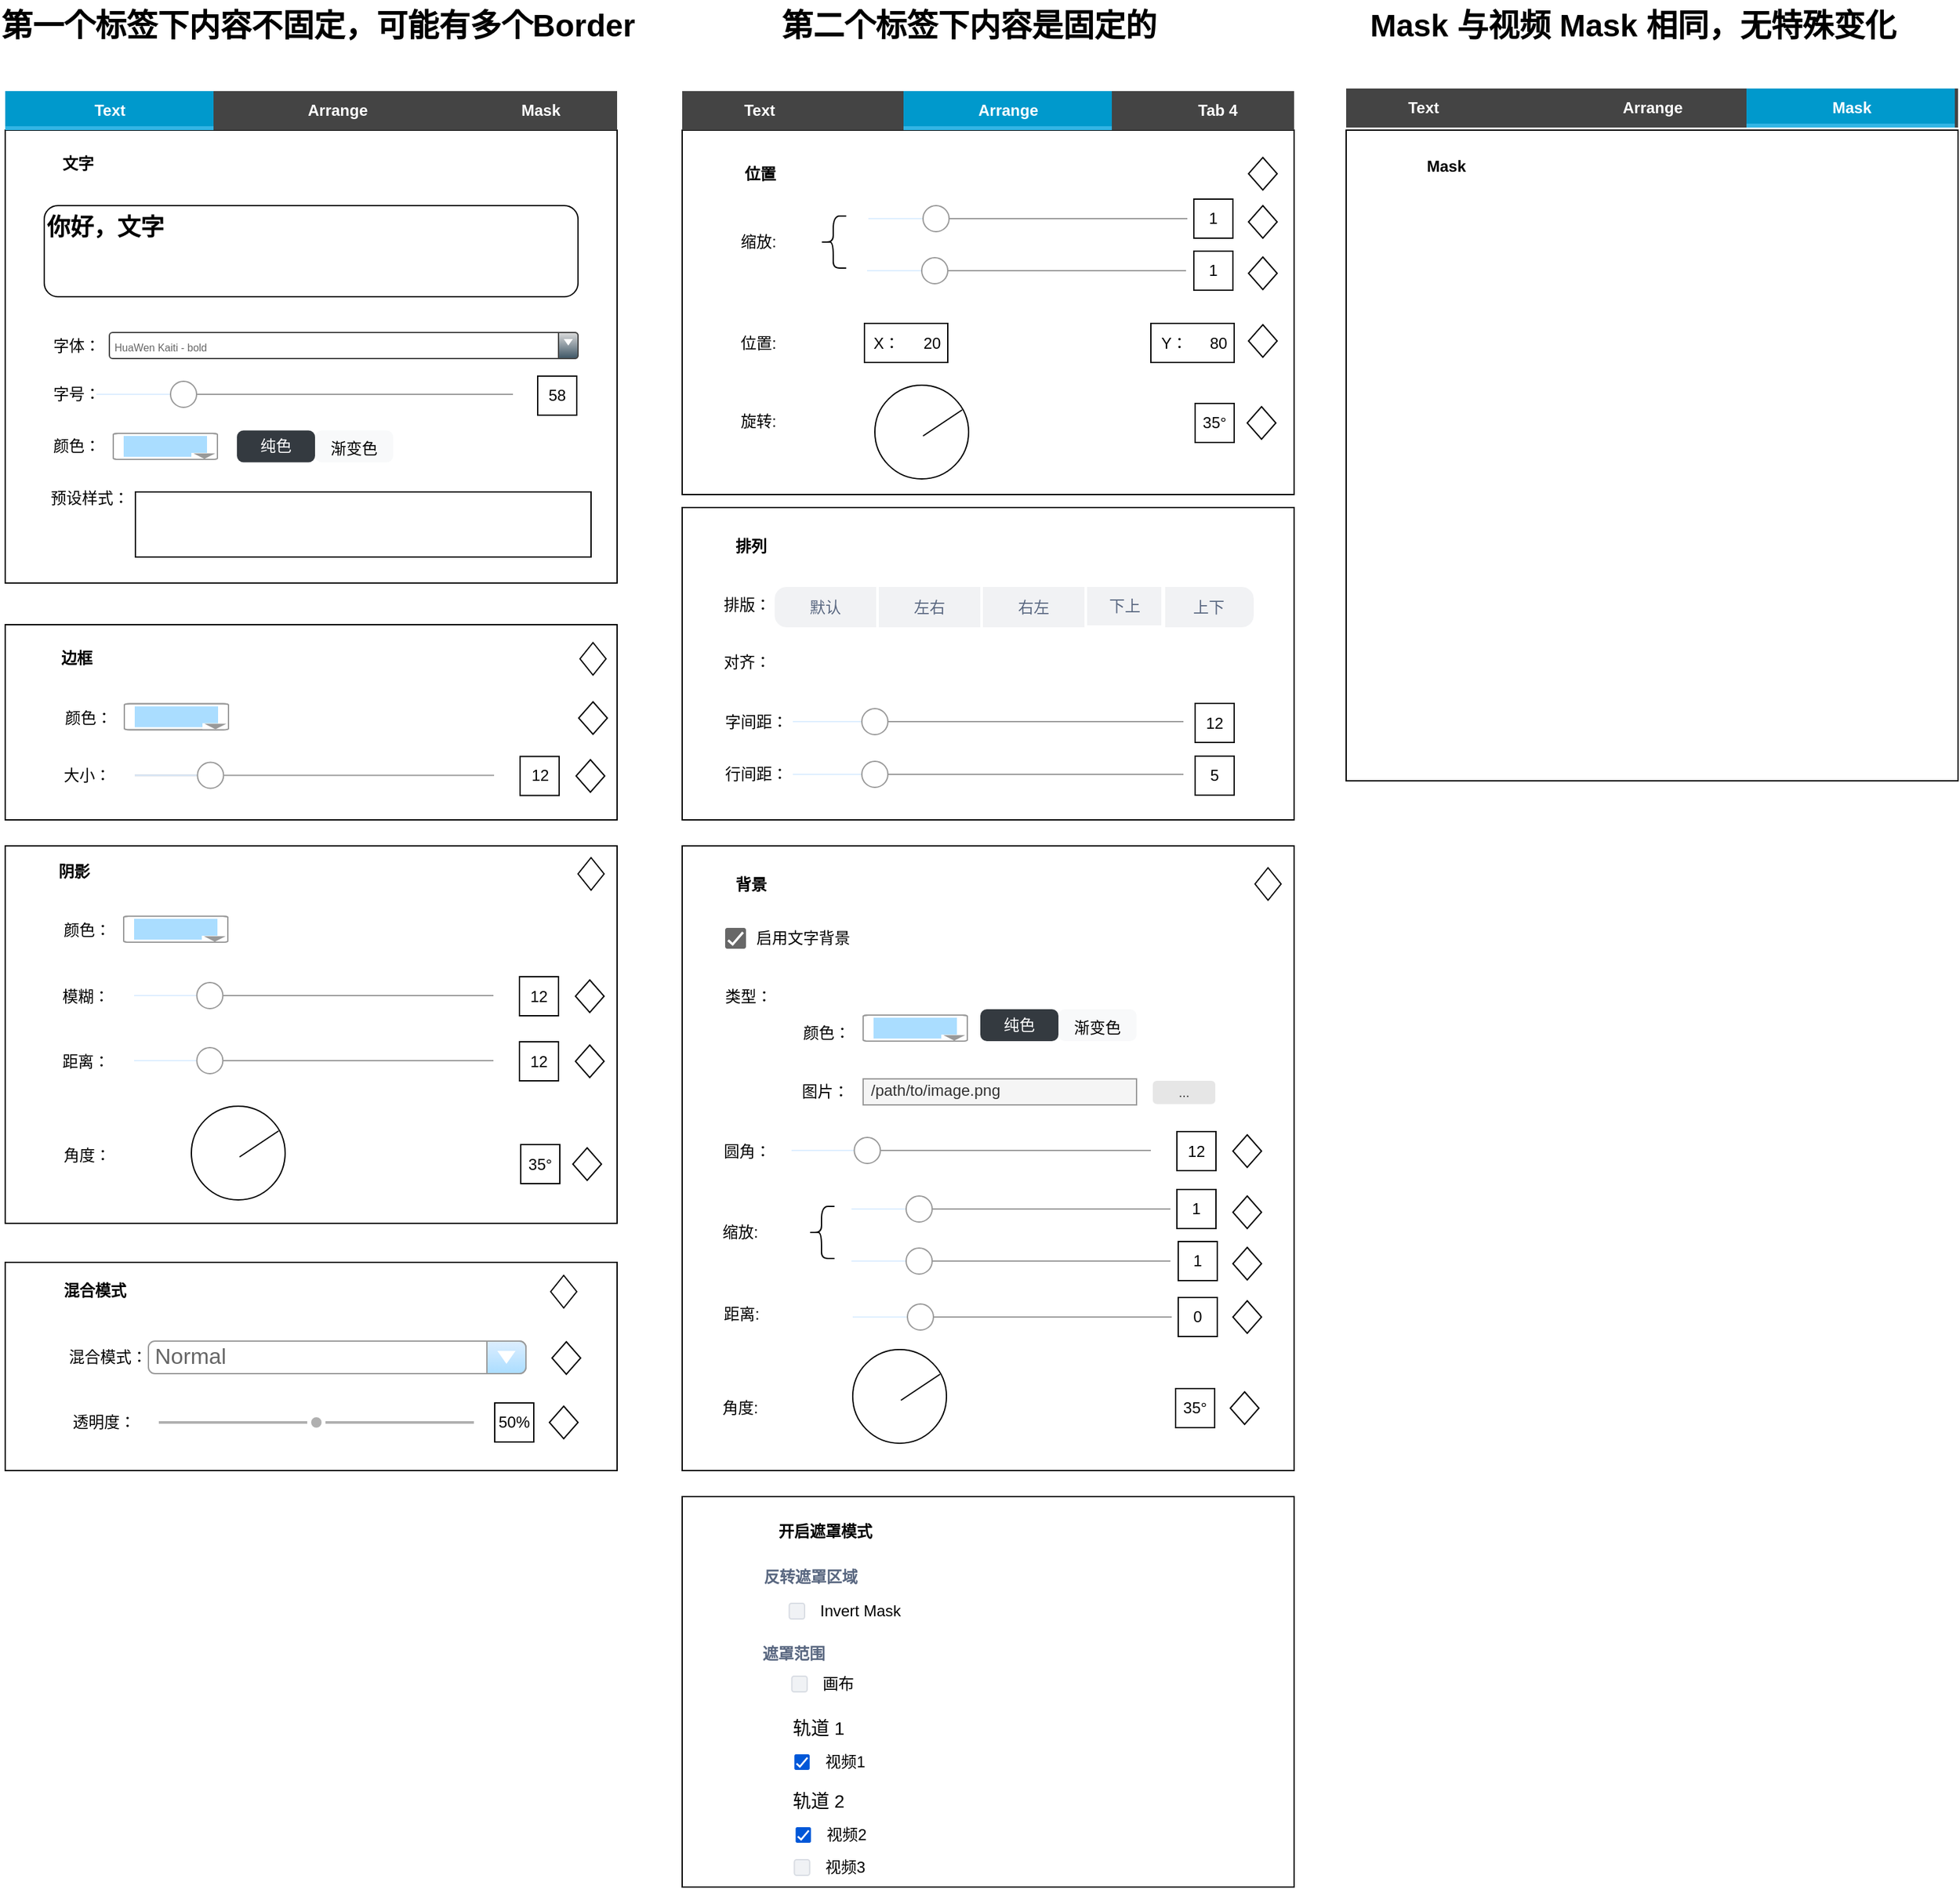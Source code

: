<mxfile version="21.2.9" type="github">
  <diagram name="Page-1" id="2Bi18I8GiwrE-ukHqORg">
    <mxGraphModel dx="1542" dy="2277" grid="1" gridSize="10" guides="1" tooltips="1" connect="1" arrows="1" fold="1" page="1" pageScale="1" pageWidth="850" pageHeight="1100" math="0" shadow="0">
      <root>
        <mxCell id="0" />
        <mxCell id="1" parent="0" />
        <mxCell id="mFGwb2Fd8uorsutvkc8b-70" value="" style="group;align=left;" parent="1" vertex="1" connectable="0">
          <mxGeometry x="690" y="310" width="470" height="240" as="geometry" />
        </mxCell>
        <mxCell id="mFGwb2Fd8uorsutvkc8b-31" value="" style="rounded=0;whiteSpace=wrap;html=1;" parent="mFGwb2Fd8uorsutvkc8b-70" vertex="1">
          <mxGeometry width="470" height="240" as="geometry" />
        </mxCell>
        <mxCell id="mFGwb2Fd8uorsutvkc8b-32" value="排版：" style="text;html=1;strokeColor=none;fillColor=none;align=center;verticalAlign=middle;whiteSpace=wrap;rounded=0;" parent="mFGwb2Fd8uorsutvkc8b-70" vertex="1">
          <mxGeometry x="25" y="60" width="50" height="30" as="geometry" />
        </mxCell>
        <mxCell id="mFGwb2Fd8uorsutvkc8b-33" value="对齐：" style="text;html=1;strokeColor=none;fillColor=none;align=center;verticalAlign=middle;whiteSpace=wrap;rounded=0;" parent="mFGwb2Fd8uorsutvkc8b-70" vertex="1">
          <mxGeometry x="25" y="104" width="50" height="30" as="geometry" />
        </mxCell>
        <mxCell id="mFGwb2Fd8uorsutvkc8b-34" value="字间距：" style="text;html=1;strokeColor=none;fillColor=none;align=center;verticalAlign=middle;whiteSpace=wrap;rounded=0;" parent="mFGwb2Fd8uorsutvkc8b-70" vertex="1">
          <mxGeometry x="32" y="150" width="50" height="30" as="geometry" />
        </mxCell>
        <mxCell id="mFGwb2Fd8uorsutvkc8b-35" value="" style="shape=image;html=1;verticalAlign=top;verticalLabelPosition=bottom;labelBackgroundColor=#ffffff;imageAspect=0;aspect=fixed;image=https://cdn0.iconfinder.com/data/icons/phosphor-regular-vol-4/256/text-align-left-128.png" parent="mFGwb2Fd8uorsutvkc8b-70" vertex="1">
          <mxGeometry x="88" y="104" width="30" height="30" as="geometry" />
        </mxCell>
        <mxCell id="mFGwb2Fd8uorsutvkc8b-36" value="" style="shape=image;html=1;verticalAlign=top;verticalLabelPosition=bottom;labelBackgroundColor=#ffffff;imageAspect=0;aspect=fixed;image=https://cdn0.iconfinder.com/data/icons/phosphor-regular-vol-4/256/text-align-center-128.png" parent="mFGwb2Fd8uorsutvkc8b-70" vertex="1">
          <mxGeometry x="130" y="104" width="30" height="30" as="geometry" />
        </mxCell>
        <mxCell id="mFGwb2Fd8uorsutvkc8b-37" value="" style="shape=image;html=1;verticalAlign=top;verticalLabelPosition=bottom;labelBackgroundColor=#ffffff;imageAspect=0;aspect=fixed;image=https://cdn0.iconfinder.com/data/icons/phosphor-regular-vol-4/256/text-align-right-128.png" parent="mFGwb2Fd8uorsutvkc8b-70" vertex="1">
          <mxGeometry x="173" y="104" width="30" height="30" as="geometry" />
        </mxCell>
        <mxCell id="mFGwb2Fd8uorsutvkc8b-39" value="行间距：" style="text;html=1;strokeColor=none;fillColor=none;align=center;verticalAlign=middle;whiteSpace=wrap;rounded=0;" parent="mFGwb2Fd8uorsutvkc8b-70" vertex="1">
          <mxGeometry x="32" y="190" width="50" height="30" as="geometry" />
        </mxCell>
        <mxCell id="mFGwb2Fd8uorsutvkc8b-40" value="" style="verticalLabelPosition=bottom;shadow=0;dashed=0;align=center;html=1;verticalAlign=top;strokeWidth=1;shape=mxgraph.mockup.forms.horSlider;strokeColor=#999999;sliderStyle=basic;sliderPos=20;handleStyle=circle;fillColor2=#ddeeff;" parent="mFGwb2Fd8uorsutvkc8b-70" vertex="1">
          <mxGeometry x="85" y="149.5" width="300" height="30" as="geometry" />
        </mxCell>
        <mxCell id="mFGwb2Fd8uorsutvkc8b-41" value="12" style="rounded=0;whiteSpace=wrap;html=1;" parent="mFGwb2Fd8uorsutvkc8b-70" vertex="1">
          <mxGeometry x="394" y="150.5" width="30" height="30" as="geometry" />
        </mxCell>
        <mxCell id="mFGwb2Fd8uorsutvkc8b-42" value="" style="verticalLabelPosition=bottom;shadow=0;dashed=0;align=center;html=1;verticalAlign=top;strokeWidth=1;shape=mxgraph.mockup.forms.horSlider;strokeColor=#999999;sliderStyle=basic;sliderPos=20;handleStyle=circle;fillColor2=#ddeeff;" parent="mFGwb2Fd8uorsutvkc8b-70" vertex="1">
          <mxGeometry x="85" y="190" width="300" height="30" as="geometry" />
        </mxCell>
        <mxCell id="mFGwb2Fd8uorsutvkc8b-43" value="5" style="rounded=0;whiteSpace=wrap;html=1;" parent="mFGwb2Fd8uorsutvkc8b-70" vertex="1">
          <mxGeometry x="394" y="191" width="30" height="30" as="geometry" />
        </mxCell>
        <mxCell id="mFGwb2Fd8uorsutvkc8b-49" value="" style="shape=image;html=1;verticalAlign=top;verticalLabelPosition=bottom;labelBackgroundColor=#ffffff;imageAspect=0;aspect=fixed;image=https://cdn2.iconfinder.com/data/icons/css-vol-2/24/play-button-128.png;rotation=90;" parent="mFGwb2Fd8uorsutvkc8b-70" vertex="1">
          <mxGeometry x="5" y="10" width="39" height="39" as="geometry" />
        </mxCell>
        <mxCell id="mFGwb2Fd8uorsutvkc8b-50" value="&lt;b&gt;排列&lt;/b&gt;" style="text;html=1;strokeColor=none;fillColor=none;align=left;verticalAlign=middle;whiteSpace=wrap;rounded=0;" parent="mFGwb2Fd8uorsutvkc8b-70" vertex="1">
          <mxGeometry x="39" y="14.5" width="50" height="30" as="geometry" />
        </mxCell>
        <mxCell id="mFGwb2Fd8uorsutvkc8b-190" value="" style="shape=image;html=1;verticalAlign=top;verticalLabelPosition=bottom;labelBackgroundColor=#ffffff;imageAspect=0;aspect=fixed;image=https://cdn3.iconfinder.com/data/icons/arrows-set-12/512/rotateleft-128.png" parent="mFGwb2Fd8uorsutvkc8b-70" vertex="1">
          <mxGeometry x="424" y="10" width="25" height="25" as="geometry" />
        </mxCell>
        <mxCell id="di1FO0B-QE_V9F3VGQGR-64" value="" style="strokeWidth=1;shadow=0;dashed=0;align=center;html=1;shape=mxgraph.mockup.rrect;rSize=10;fillColor=#F1F2F4;strokeColor=#ffffff;strokeWidth=2" parent="mFGwb2Fd8uorsutvkc8b-70" vertex="1">
          <mxGeometry x="70" y="60" width="370" height="33" as="geometry" />
        </mxCell>
        <mxCell id="di1FO0B-QE_V9F3VGQGR-65" value="左右" style="rounded=0;fontSize=12;fontColor=#596780;fontStyle=0;fillColor=none;strokeColor=#ffffff;strokeWidth=2;resizeHeight=1;whiteSpace=wrap;html=1;" parent="di1FO0B-QE_V9F3VGQGR-64" vertex="1">
          <mxGeometry width="80" height="33" relative="1" as="geometry">
            <mxPoint x="80" as="offset" />
          </mxGeometry>
        </mxCell>
        <mxCell id="di1FO0B-QE_V9F3VGQGR-66" value="右左" style="rounded=0;fontSize=12;fontColor=#596780;fontStyle=0;fillColor=none;strokeColor=#ffffff;strokeWidth=2;resizeHeight=1;whiteSpace=wrap;html=1;" parent="di1FO0B-QE_V9F3VGQGR-64" vertex="1">
          <mxGeometry width="80" height="33" relative="1" as="geometry">
            <mxPoint x="160" as="offset" />
          </mxGeometry>
        </mxCell>
        <mxCell id="di1FO0B-QE_V9F3VGQGR-67" value="上下" style="strokeWidth=1;shadow=0;dashed=0;align=center;html=1;shape=mxgraph.mockup.rightButton;rSize=10;fontSize=12;fontColor=#596780;fontStyle=0;fillColor=none;strokeColor=#ffffff;strokeWidth=2;resizeHeight=1;whiteSpace=wrap;" parent="di1FO0B-QE_V9F3VGQGR-64" vertex="1">
          <mxGeometry x="1" width="71" height="33" relative="1" as="geometry">
            <mxPoint x="-71" as="offset" />
          </mxGeometry>
        </mxCell>
        <mxCell id="di1FO0B-QE_V9F3VGQGR-68" value="默认" style="strokeWidth=1;shadow=0;dashed=0;align=center;html=1;shape=mxgraph.mockup.leftButton;rSize=10;fontSize=12;fontColor=#596780;fontStyle=0;fillColor=none;strokeColor=#ffffff;strokeWidth=2;resizeHeight=1;whiteSpace=wrap;" parent="di1FO0B-QE_V9F3VGQGR-64" vertex="1">
          <mxGeometry width="80" height="33" relative="1" as="geometry" />
        </mxCell>
        <mxCell id="di1FO0B-QE_V9F3VGQGR-81" value="下上" style="text;html=1;strokeColor=#ffffff;fillColor=none;align=center;verticalAlign=middle;whiteSpace=wrap;rounded=0;fontColor=#596780;strokeWidth=2;shadow=0;dashed=0;fontStyle=0;" parent="mFGwb2Fd8uorsutvkc8b-70" vertex="1">
          <mxGeometry x="310" y="60" width="60" height="31.5" as="geometry" />
        </mxCell>
        <mxCell id="di1FO0B-QE_V9F3VGQGR-15" value="" style="group" parent="1" vertex="1" connectable="0">
          <mxGeometry x="690" y="570" width="470" height="480" as="geometry" />
        </mxCell>
        <mxCell id="mFGwb2Fd8uorsutvkc8b-139" value="" style="rounded=0;whiteSpace=wrap;html=1;" parent="di1FO0B-QE_V9F3VGQGR-15" vertex="1">
          <mxGeometry width="470" height="480" as="geometry" />
        </mxCell>
        <mxCell id="mFGwb2Fd8uorsutvkc8b-140" value="" style="shape=image;html=1;verticalAlign=top;verticalLabelPosition=bottom;labelBackgroundColor=#ffffff;imageAspect=0;aspect=fixed;image=https://cdn2.iconfinder.com/data/icons/css-vol-2/24/play-button-128.png;rotation=90;" parent="di1FO0B-QE_V9F3VGQGR-15" vertex="1">
          <mxGeometry x="6" y="10" width="39" height="39" as="geometry" />
        </mxCell>
        <mxCell id="mFGwb2Fd8uorsutvkc8b-141" value="&lt;b&gt;背景&lt;/b&gt;" style="text;html=1;strokeColor=none;fillColor=none;align=left;verticalAlign=middle;whiteSpace=wrap;rounded=0;" parent="di1FO0B-QE_V9F3VGQGR-15" vertex="1">
          <mxGeometry x="39" y="14.5" width="50" height="30" as="geometry" />
        </mxCell>
        <mxCell id="mFGwb2Fd8uorsutvkc8b-159" value="颜色：" style="text;html=1;strokeColor=none;fillColor=none;align=center;verticalAlign=middle;whiteSpace=wrap;rounded=0;" parent="di1FO0B-QE_V9F3VGQGR-15" vertex="1">
          <mxGeometry x="91" y="129" width="40" height="30" as="geometry" />
        </mxCell>
        <mxCell id="mFGwb2Fd8uorsutvkc8b-160" value="纯色" style="html=1;shadow=0;dashed=0;shape=mxgraph.bootstrap.rrect;rSize=5;strokeColor=none;strokeWidth=1;fillColor=#343A40;fontColor=#ffffff;whiteSpace=wrap;align=center;verticalAlign=middle;spacingLeft=0;fontStyle=0;fontSize=12;spacing=5;" parent="di1FO0B-QE_V9F3VGQGR-15" vertex="1">
          <mxGeometry x="229" y="125.5" width="60" height="24.5" as="geometry" />
        </mxCell>
        <mxCell id="mFGwb2Fd8uorsutvkc8b-161" value="&lt;font style=&quot;font-size: 12px;&quot;&gt;渐变色&lt;/font&gt;" style="html=1;shadow=0;dashed=0;shape=mxgraph.bootstrap.rrect;rSize=5;strokeColor=none;strokeWidth=1;fillColor=#F8F9FA;fontColor=#000000;whiteSpace=wrap;align=center;verticalAlign=middle;spacingLeft=0;fontStyle=0;fontSize=16;spacing=5;" parent="di1FO0B-QE_V9F3VGQGR-15" vertex="1">
          <mxGeometry x="289" y="125.5" width="60" height="24.5" as="geometry" />
        </mxCell>
        <mxCell id="mFGwb2Fd8uorsutvkc8b-162" value="" style="verticalLabelPosition=bottom;shadow=0;dashed=0;align=center;html=1;verticalAlign=top;strokeWidth=1;shape=mxgraph.mockup.forms.colorPicker;chosenColor=#aaddff;" parent="di1FO0B-QE_V9F3VGQGR-15" vertex="1">
          <mxGeometry x="139" y="130" width="80" height="20" as="geometry" />
        </mxCell>
        <mxCell id="mFGwb2Fd8uorsutvkc8b-163" value="/path/to/image.png" style="strokeWidth=1;shadow=0;dashed=0;align=center;html=1;shape=mxgraph.mockup.text.textBox;fontColor=#333333;align=left;fontSize=12;spacingLeft=4;spacingTop=-3;whiteSpace=wrap;strokeColor=#999999;mainText=;fillColor=#f5f5f5;" parent="di1FO0B-QE_V9F3VGQGR-15" vertex="1">
          <mxGeometry x="139" y="179" width="210" height="20" as="geometry" />
        </mxCell>
        <mxCell id="mFGwb2Fd8uorsutvkc8b-164" value="图片：" style="text;html=1;strokeColor=none;fillColor=none;align=center;verticalAlign=middle;whiteSpace=wrap;rounded=0;" parent="di1FO0B-QE_V9F3VGQGR-15" vertex="1">
          <mxGeometry x="90" y="174" width="40" height="30" as="geometry" />
        </mxCell>
        <mxCell id="mFGwb2Fd8uorsutvkc8b-165" value="圆角：" style="text;html=1;strokeColor=none;fillColor=none;align=center;verticalAlign=middle;whiteSpace=wrap;rounded=0;" parent="di1FO0B-QE_V9F3VGQGR-15" vertex="1">
          <mxGeometry x="25" y="219.5" width="50" height="30" as="geometry" />
        </mxCell>
        <mxCell id="mFGwb2Fd8uorsutvkc8b-166" value="" style="verticalLabelPosition=bottom;shadow=0;dashed=0;align=center;html=1;verticalAlign=top;strokeWidth=1;shape=mxgraph.mockup.forms.horSlider;strokeColor=#999999;sliderStyle=basic;sliderPos=20;handleStyle=circle;fillColor2=#ddeeff;" parent="di1FO0B-QE_V9F3VGQGR-15" vertex="1">
          <mxGeometry x="84" y="219" width="276" height="30" as="geometry" />
        </mxCell>
        <mxCell id="mFGwb2Fd8uorsutvkc8b-167" value="12" style="rounded=0;whiteSpace=wrap;html=1;" parent="di1FO0B-QE_V9F3VGQGR-15" vertex="1">
          <mxGeometry x="380" y="219.5" width="30" height="30" as="geometry" />
        </mxCell>
        <mxCell id="mFGwb2Fd8uorsutvkc8b-168" value="缩放:" style="text;html=1;strokeColor=none;fillColor=none;align=left;verticalAlign=middle;whiteSpace=wrap;rounded=0;" parent="di1FO0B-QE_V9F3VGQGR-15" vertex="1">
          <mxGeometry x="29" y="282" width="30" height="30" as="geometry" />
        </mxCell>
        <mxCell id="mFGwb2Fd8uorsutvkc8b-169" value="" style="verticalLabelPosition=bottom;shadow=0;dashed=0;align=center;html=1;verticalAlign=top;strokeWidth=1;shape=mxgraph.mockup.forms.horSlider;strokeColor=#999999;sliderStyle=basic;sliderPos=20;handleStyle=circle;fillColor2=#ddeeff;" parent="di1FO0B-QE_V9F3VGQGR-15" vertex="1">
          <mxGeometry x="130" y="264" width="245" height="30" as="geometry" />
        </mxCell>
        <mxCell id="mFGwb2Fd8uorsutvkc8b-170" value="1" style="rounded=0;whiteSpace=wrap;html=1;" parent="di1FO0B-QE_V9F3VGQGR-15" vertex="1">
          <mxGeometry x="380" y="264" width="30" height="30" as="geometry" />
        </mxCell>
        <mxCell id="mFGwb2Fd8uorsutvkc8b-171" value="" style="verticalLabelPosition=bottom;shadow=0;dashed=0;align=center;html=1;verticalAlign=top;strokeWidth=1;shape=mxgraph.mockup.forms.horSlider;strokeColor=#999999;sliderStyle=basic;sliderPos=20;handleStyle=circle;fillColor2=#ddeeff;" parent="di1FO0B-QE_V9F3VGQGR-15" vertex="1">
          <mxGeometry x="130" y="304" width="245" height="30" as="geometry" />
        </mxCell>
        <mxCell id="mFGwb2Fd8uorsutvkc8b-172" value="1" style="rounded=0;whiteSpace=wrap;html=1;" parent="di1FO0B-QE_V9F3VGQGR-15" vertex="1">
          <mxGeometry x="381" y="304" width="30" height="30" as="geometry" />
        </mxCell>
        <mxCell id="mFGwb2Fd8uorsutvkc8b-173" value="" style="shape=curlyBracket;whiteSpace=wrap;html=1;rounded=1;labelPosition=left;verticalLabelPosition=middle;align=right;verticalAlign=middle;" parent="di1FO0B-QE_V9F3VGQGR-15" vertex="1">
          <mxGeometry x="97" y="277" width="20" height="40" as="geometry" />
        </mxCell>
        <mxCell id="mFGwb2Fd8uorsutvkc8b-175" value="距离:" style="text;html=1;strokeColor=none;fillColor=none;align=left;verticalAlign=middle;whiteSpace=wrap;rounded=0;" parent="di1FO0B-QE_V9F3VGQGR-15" vertex="1">
          <mxGeometry x="30" y="344.5" width="30" height="30" as="geometry" />
        </mxCell>
        <mxCell id="mFGwb2Fd8uorsutvkc8b-176" value="" style="verticalLabelPosition=bottom;shadow=0;dashed=0;align=center;html=1;verticalAlign=top;strokeWidth=1;shape=mxgraph.mockup.forms.horSlider;strokeColor=#999999;sliderStyle=basic;sliderPos=20;handleStyle=circle;fillColor2=#ddeeff;" parent="di1FO0B-QE_V9F3VGQGR-15" vertex="1">
          <mxGeometry x="131" y="347" width="245" height="30" as="geometry" />
        </mxCell>
        <mxCell id="mFGwb2Fd8uorsutvkc8b-177" value="0" style="rounded=0;whiteSpace=wrap;html=1;" parent="di1FO0B-QE_V9F3VGQGR-15" vertex="1">
          <mxGeometry x="381" y="347" width="30" height="30" as="geometry" />
        </mxCell>
        <mxCell id="mFGwb2Fd8uorsutvkc8b-179" value="35°" style="rounded=0;whiteSpace=wrap;html=1;" parent="di1FO0B-QE_V9F3VGQGR-15" vertex="1">
          <mxGeometry x="379" y="417" width="30" height="30" as="geometry" />
        </mxCell>
        <mxCell id="mFGwb2Fd8uorsutvkc8b-181" value="" style="rhombus;whiteSpace=wrap;html=1;" parent="di1FO0B-QE_V9F3VGQGR-15" vertex="1">
          <mxGeometry x="423" y="269" width="22" height="25" as="geometry" />
        </mxCell>
        <mxCell id="mFGwb2Fd8uorsutvkc8b-182" value="" style="rhombus;whiteSpace=wrap;html=1;" parent="di1FO0B-QE_V9F3VGQGR-15" vertex="1">
          <mxGeometry x="423" y="308.5" width="22" height="25" as="geometry" />
        </mxCell>
        <mxCell id="mFGwb2Fd8uorsutvkc8b-183" value="" style="rhombus;whiteSpace=wrap;html=1;" parent="di1FO0B-QE_V9F3VGQGR-15" vertex="1">
          <mxGeometry x="423" y="349.5" width="22" height="25" as="geometry" />
        </mxCell>
        <mxCell id="mFGwb2Fd8uorsutvkc8b-184" value="" style="rhombus;whiteSpace=wrap;html=1;" parent="di1FO0B-QE_V9F3VGQGR-15" vertex="1">
          <mxGeometry x="421" y="419.5" width="22" height="25" as="geometry" />
        </mxCell>
        <mxCell id="mFGwb2Fd8uorsutvkc8b-185" value="" style="rhombus;whiteSpace=wrap;html=1;" parent="di1FO0B-QE_V9F3VGQGR-15" vertex="1">
          <mxGeometry x="423" y="222" width="22" height="25" as="geometry" />
        </mxCell>
        <mxCell id="mFGwb2Fd8uorsutvkc8b-186" value="" style="shape=image;html=1;verticalAlign=top;verticalLabelPosition=bottom;labelBackgroundColor=#ffffff;imageAspect=0;aspect=fixed;image=https://cdn3.iconfinder.com/data/icons/arrows-set-12/512/rotateleft-128.png" parent="di1FO0B-QE_V9F3VGQGR-15" vertex="1">
          <mxGeometry x="400" y="17.25" width="25" height="25" as="geometry" />
        </mxCell>
        <mxCell id="mFGwb2Fd8uorsutvkc8b-187" value="" style="rhombus;whiteSpace=wrap;html=1;" parent="di1FO0B-QE_V9F3VGQGR-15" vertex="1">
          <mxGeometry x="440" y="16.75" width="20" height="25" as="geometry" />
        </mxCell>
        <mxCell id="mFGwb2Fd8uorsutvkc8b-188" value="..." style="rounded=1;html=1;shadow=0;dashed=0;whiteSpace=wrap;fontSize=10;fillColor=#E6E6E6;align=center;strokeColor=#E6E6E6;fontColor=#333333;" parent="di1FO0B-QE_V9F3VGQGR-15" vertex="1">
          <mxGeometry x="362" y="181" width="47" height="16.88" as="geometry" />
        </mxCell>
        <mxCell id="mFGwb2Fd8uorsutvkc8b-192" value="" style="shape=image;html=1;verticalAlign=top;verticalLabelPosition=bottom;labelBackgroundColor=#ffffff;imageAspect=0;aspect=fixed;image=https://cdn4.iconfinder.com/data/icons/evil-icons-user-interface/64/link-128.png" parent="di1FO0B-QE_V9F3VGQGR-15" vertex="1">
          <mxGeometry x="69" y="282" width="30" height="30" as="geometry" />
        </mxCell>
        <mxCell id="mFGwb2Fd8uorsutvkc8b-196" value="" style="shape=image;html=1;verticalAlign=top;verticalLabelPosition=bottom;labelBackgroundColor=#ffffff;imageAspect=0;aspect=fixed;image=https://cdn4.iconfinder.com/data/icons/essentials-73/24/040_-_Tick-128.png" parent="di1FO0B-QE_V9F3VGQGR-15" vertex="1">
          <mxGeometry x="63" y="134.5" width="20" height="20" as="geometry" />
        </mxCell>
        <mxCell id="mFGwb2Fd8uorsutvkc8b-197" value="" style="shape=image;html=1;verticalAlign=top;verticalLabelPosition=bottom;labelBackgroundColor=#ffffff;imageAspect=0;aspect=fixed;image=https://cdn1.iconfinder.com/data/icons/material-core/20/check-circle-outline-blank-128.png" parent="di1FO0B-QE_V9F3VGQGR-15" vertex="1">
          <mxGeometry x="64" y="179.44" width="20" height="20" as="geometry" />
        </mxCell>
        <mxCell id="mFGwb2Fd8uorsutvkc8b-198" value="类型：" style="text;html=1;strokeColor=none;fillColor=none;align=left;verticalAlign=middle;whiteSpace=wrap;rounded=0;" parent="di1FO0B-QE_V9F3VGQGR-15" vertex="1">
          <mxGeometry x="31" y="101" width="75" height="30" as="geometry" />
        </mxCell>
        <mxCell id="fsjHpndjEFkM783iY_XS-1" value="" style="shape=ellipse;labelPosition=right;align=right;opacity=10;sketch=0;html=1;labelBackgroundColor=none;labelBorderColor=none;noLabel=1;strokeColor=none;" parent="di1FO0B-QE_V9F3VGQGR-15" vertex="1">
          <mxGeometry x="17" y="47" width="180" height="48" as="geometry" />
        </mxCell>
        <mxCell id="fsjHpndjEFkM783iY_XS-2" value="" style="dashed=0;labelPosition=right;align=left;shape=mxgraph.gmdl.checkbox;strokeColor=none;fillColor=#676767;strokeWidth=2;sketch=0;html=1;" parent="fsjHpndjEFkM783iY_XS-1" vertex="1">
          <mxGeometry x="16" y="16" width="16" height="16" as="geometry" />
        </mxCell>
        <mxCell id="fsjHpndjEFkM783iY_XS-3" value="启用文字背景" style="text;html=1;strokeColor=none;fillColor=none;align=left;verticalAlign=middle;whiteSpace=wrap;rounded=0;" parent="fsjHpndjEFkM783iY_XS-1" vertex="1">
          <mxGeometry x="38" y="9" width="142" height="30" as="geometry" />
        </mxCell>
        <mxCell id="di1FO0B-QE_V9F3VGQGR-12" value="角度:" style="text;html=1;strokeColor=none;fillColor=none;align=left;verticalAlign=middle;whiteSpace=wrap;rounded=0;" parent="di1FO0B-QE_V9F3VGQGR-15" vertex="1">
          <mxGeometry x="29" y="417" width="30" height="30" as="geometry" />
        </mxCell>
        <mxCell id="di1FO0B-QE_V9F3VGQGR-13" value="" style="ellipse;whiteSpace=wrap;html=1;aspect=fixed;" parent="di1FO0B-QE_V9F3VGQGR-15" vertex="1">
          <mxGeometry x="131" y="387" width="72" height="72" as="geometry" />
        </mxCell>
        <mxCell id="di1FO0B-QE_V9F3VGQGR-14" value="" style="endArrow=none;html=1;rounded=0;" parent="di1FO0B-QE_V9F3VGQGR-15" edge="1">
          <mxGeometry width="50" height="50" relative="1" as="geometry">
            <mxPoint x="168" y="426" as="sourcePoint" />
            <mxPoint x="198" y="406" as="targetPoint" />
          </mxGeometry>
        </mxCell>
        <mxCell id="di1FO0B-QE_V9F3VGQGR-32" value="" style="group" parent="1" vertex="1" connectable="0">
          <mxGeometry x="170" y="570" width="470" height="290" as="geometry" />
        </mxCell>
        <mxCell id="mFGwb2Fd8uorsutvkc8b-136" value="" style="rounded=0;whiteSpace=wrap;html=1;" parent="di1FO0B-QE_V9F3VGQGR-32" vertex="1">
          <mxGeometry width="470" height="290" as="geometry" />
        </mxCell>
        <mxCell id="mFGwb2Fd8uorsutvkc8b-137" value="" style="shape=image;html=1;verticalAlign=top;verticalLabelPosition=bottom;labelBackgroundColor=#ffffff;imageAspect=0;aspect=fixed;image=https://cdn2.iconfinder.com/data/icons/css-vol-2/24/play-button-128.png;rotation=90;" parent="di1FO0B-QE_V9F3VGQGR-32" vertex="1">
          <mxGeometry x="6" width="39" height="39" as="geometry" />
        </mxCell>
        <mxCell id="mFGwb2Fd8uorsutvkc8b-138" value="&lt;b&gt;阴影&lt;/b&gt;" style="text;html=1;strokeColor=none;fillColor=none;align=left;verticalAlign=middle;whiteSpace=wrap;rounded=0;" parent="di1FO0B-QE_V9F3VGQGR-32" vertex="1">
          <mxGeometry x="39" y="4.5" width="50" height="30" as="geometry" />
        </mxCell>
        <mxCell id="mFGwb2Fd8uorsutvkc8b-155" value="" style="shape=image;html=1;verticalAlign=top;verticalLabelPosition=bottom;labelBackgroundColor=#ffffff;imageAspect=0;aspect=fixed;image=https://cdn3.iconfinder.com/data/icons/arrows-set-12/512/rotateleft-128.png" parent="di1FO0B-QE_V9F3VGQGR-32" vertex="1">
          <mxGeometry x="400" y="9.5" width="25" height="25" as="geometry" />
        </mxCell>
        <mxCell id="mFGwb2Fd8uorsutvkc8b-156" value="" style="rhombus;whiteSpace=wrap;html=1;" parent="di1FO0B-QE_V9F3VGQGR-32" vertex="1">
          <mxGeometry x="440" y="9" width="20" height="25" as="geometry" />
        </mxCell>
        <mxCell id="di1FO0B-QE_V9F3VGQGR-16" value="" style="verticalLabelPosition=bottom;shadow=0;dashed=0;align=center;html=1;verticalAlign=top;strokeWidth=1;shape=mxgraph.mockup.forms.colorPicker;chosenColor=#aaddff;" parent="di1FO0B-QE_V9F3VGQGR-32" vertex="1">
          <mxGeometry x="91" y="54" width="80" height="20" as="geometry" />
        </mxCell>
        <mxCell id="di1FO0B-QE_V9F3VGQGR-17" value="颜色：" style="text;html=1;strokeColor=none;fillColor=none;align=center;verticalAlign=middle;whiteSpace=wrap;rounded=0;" parent="di1FO0B-QE_V9F3VGQGR-32" vertex="1">
          <mxGeometry x="43" y="50" width="40" height="30" as="geometry" />
        </mxCell>
        <mxCell id="di1FO0B-QE_V9F3VGQGR-18" value="模糊：" style="text;html=1;strokeColor=none;fillColor=none;align=center;verticalAlign=middle;whiteSpace=wrap;rounded=0;" parent="di1FO0B-QE_V9F3VGQGR-32" vertex="1">
          <mxGeometry x="37" y="100.5" width="50" height="30" as="geometry" />
        </mxCell>
        <mxCell id="di1FO0B-QE_V9F3VGQGR-19" value="" style="verticalLabelPosition=bottom;shadow=0;dashed=0;align=center;html=1;verticalAlign=top;strokeWidth=1;shape=mxgraph.mockup.forms.horSlider;strokeColor=#999999;sliderStyle=basic;sliderPos=20;handleStyle=circle;fillColor2=#ddeeff;" parent="di1FO0B-QE_V9F3VGQGR-32" vertex="1">
          <mxGeometry x="99" y="100" width="276" height="30" as="geometry" />
        </mxCell>
        <mxCell id="di1FO0B-QE_V9F3VGQGR-20" value="" style="rhombus;whiteSpace=wrap;html=1;" parent="di1FO0B-QE_V9F3VGQGR-32" vertex="1">
          <mxGeometry x="438" y="103" width="22" height="25" as="geometry" />
        </mxCell>
        <mxCell id="di1FO0B-QE_V9F3VGQGR-21" value="12" style="rounded=0;whiteSpace=wrap;html=1;" parent="di1FO0B-QE_V9F3VGQGR-32" vertex="1">
          <mxGeometry x="395" y="100.5" width="30" height="30" as="geometry" />
        </mxCell>
        <mxCell id="di1FO0B-QE_V9F3VGQGR-22" value="距离：" style="text;html=1;strokeColor=none;fillColor=none;align=center;verticalAlign=middle;whiteSpace=wrap;rounded=0;" parent="di1FO0B-QE_V9F3VGQGR-32" vertex="1">
          <mxGeometry x="37" y="150.5" width="50" height="30" as="geometry" />
        </mxCell>
        <mxCell id="di1FO0B-QE_V9F3VGQGR-23" value="" style="verticalLabelPosition=bottom;shadow=0;dashed=0;align=center;html=1;verticalAlign=top;strokeWidth=1;shape=mxgraph.mockup.forms.horSlider;strokeColor=#999999;sliderStyle=basic;sliderPos=20;handleStyle=circle;fillColor2=#ddeeff;" parent="di1FO0B-QE_V9F3VGQGR-32" vertex="1">
          <mxGeometry x="99" y="150" width="276" height="30" as="geometry" />
        </mxCell>
        <mxCell id="di1FO0B-QE_V9F3VGQGR-24" value="" style="rhombus;whiteSpace=wrap;html=1;" parent="di1FO0B-QE_V9F3VGQGR-32" vertex="1">
          <mxGeometry x="438" y="153" width="22" height="25" as="geometry" />
        </mxCell>
        <mxCell id="di1FO0B-QE_V9F3VGQGR-25" value="12" style="rounded=0;whiteSpace=wrap;html=1;" parent="di1FO0B-QE_V9F3VGQGR-32" vertex="1">
          <mxGeometry x="395" y="150.5" width="30" height="30" as="geometry" />
        </mxCell>
        <mxCell id="di1FO0B-QE_V9F3VGQGR-26" value="角度：" style="text;html=1;strokeColor=none;fillColor=none;align=center;verticalAlign=middle;whiteSpace=wrap;rounded=0;" parent="di1FO0B-QE_V9F3VGQGR-32" vertex="1">
          <mxGeometry x="38" y="222.5" width="50" height="30" as="geometry" />
        </mxCell>
        <mxCell id="di1FO0B-QE_V9F3VGQGR-28" value="" style="rhombus;whiteSpace=wrap;html=1;" parent="di1FO0B-QE_V9F3VGQGR-32" vertex="1">
          <mxGeometry x="436" y="232" width="22" height="25" as="geometry" />
        </mxCell>
        <mxCell id="di1FO0B-QE_V9F3VGQGR-29" value="35°" style="rounded=0;whiteSpace=wrap;html=1;" parent="di1FO0B-QE_V9F3VGQGR-32" vertex="1">
          <mxGeometry x="396" y="229.5" width="30" height="30" as="geometry" />
        </mxCell>
        <mxCell id="di1FO0B-QE_V9F3VGQGR-30" value="" style="ellipse;whiteSpace=wrap;html=1;aspect=fixed;" parent="di1FO0B-QE_V9F3VGQGR-32" vertex="1">
          <mxGeometry x="143" y="200" width="72" height="72" as="geometry" />
        </mxCell>
        <mxCell id="di1FO0B-QE_V9F3VGQGR-31" value="" style="endArrow=none;html=1;rounded=0;" parent="di1FO0B-QE_V9F3VGQGR-32" edge="1">
          <mxGeometry width="50" height="50" relative="1" as="geometry">
            <mxPoint x="180" y="239" as="sourcePoint" />
            <mxPoint x="210" y="219" as="targetPoint" />
          </mxGeometry>
        </mxCell>
        <mxCell id="di1FO0B-QE_V9F3VGQGR-40" value="" style="group" parent="1" vertex="1" connectable="0">
          <mxGeometry x="690" y="20" width="470" height="280" as="geometry" />
        </mxCell>
        <mxCell id="mFGwb2Fd8uorsutvkc8b-72" value="" style="rounded=0;whiteSpace=wrap;html=1;" parent="di1FO0B-QE_V9F3VGQGR-40" vertex="1">
          <mxGeometry width="470" height="280" as="geometry" />
        </mxCell>
        <mxCell id="mFGwb2Fd8uorsutvkc8b-73" value="" style="shape=image;html=1;verticalAlign=top;verticalLabelPosition=bottom;labelBackgroundColor=#ffffff;imageAspect=0;aspect=fixed;image=https://cdn2.iconfinder.com/data/icons/css-vol-2/24/play-button-128.png;rotation=90;" parent="di1FO0B-QE_V9F3VGQGR-40" vertex="1">
          <mxGeometry x="13" y="14" width="39" height="39" as="geometry" />
        </mxCell>
        <mxCell id="mFGwb2Fd8uorsutvkc8b-74" value="&lt;b&gt;位置&lt;/b&gt;" style="text;html=1;strokeColor=none;fillColor=none;align=left;verticalAlign=middle;whiteSpace=wrap;rounded=0;" parent="di1FO0B-QE_V9F3VGQGR-40" vertex="1">
          <mxGeometry x="46" y="18.5" width="50" height="30" as="geometry" />
        </mxCell>
        <mxCell id="mFGwb2Fd8uorsutvkc8b-75" value="缩放:" style="text;html=1;strokeColor=none;fillColor=none;align=left;verticalAlign=middle;whiteSpace=wrap;rounded=0;" parent="di1FO0B-QE_V9F3VGQGR-40" vertex="1">
          <mxGeometry x="43" y="71" width="30" height="30" as="geometry" />
        </mxCell>
        <mxCell id="mFGwb2Fd8uorsutvkc8b-76" value="" style="verticalLabelPosition=bottom;shadow=0;dashed=0;align=center;html=1;verticalAlign=top;strokeWidth=1;shape=mxgraph.mockup.forms.horSlider;strokeColor=#999999;sliderStyle=basic;sliderPos=20;handleStyle=circle;fillColor2=#ddeeff;" parent="di1FO0B-QE_V9F3VGQGR-40" vertex="1">
          <mxGeometry x="143" y="53" width="245" height="30" as="geometry" />
        </mxCell>
        <mxCell id="mFGwb2Fd8uorsutvkc8b-77" value="1" style="rounded=0;whiteSpace=wrap;html=1;" parent="di1FO0B-QE_V9F3VGQGR-40" vertex="1">
          <mxGeometry x="393" y="53" width="30" height="30" as="geometry" />
        </mxCell>
        <mxCell id="mFGwb2Fd8uorsutvkc8b-78" value="" style="verticalLabelPosition=bottom;shadow=0;dashed=0;align=center;html=1;verticalAlign=top;strokeWidth=1;shape=mxgraph.mockup.forms.horSlider;strokeColor=#999999;sliderStyle=basic;sliderPos=20;handleStyle=circle;fillColor2=#ddeeff;" parent="di1FO0B-QE_V9F3VGQGR-40" vertex="1">
          <mxGeometry x="142" y="93" width="245" height="30" as="geometry" />
        </mxCell>
        <mxCell id="mFGwb2Fd8uorsutvkc8b-79" value="1" style="rounded=0;whiteSpace=wrap;html=1;" parent="di1FO0B-QE_V9F3VGQGR-40" vertex="1">
          <mxGeometry x="393" y="93" width="30" height="30" as="geometry" />
        </mxCell>
        <mxCell id="mFGwb2Fd8uorsutvkc8b-80" value="" style="shape=curlyBracket;whiteSpace=wrap;html=1;rounded=1;labelPosition=left;verticalLabelPosition=middle;align=right;verticalAlign=middle;" parent="di1FO0B-QE_V9F3VGQGR-40" vertex="1">
          <mxGeometry x="106" y="66" width="20" height="40" as="geometry" />
        </mxCell>
        <mxCell id="mFGwb2Fd8uorsutvkc8b-85" value="位置:" style="text;html=1;strokeColor=none;fillColor=none;align=left;verticalAlign=middle;whiteSpace=wrap;rounded=0;" parent="di1FO0B-QE_V9F3VGQGR-40" vertex="1">
          <mxGeometry x="43" y="148.5" width="30" height="30" as="geometry" />
        </mxCell>
        <mxCell id="mFGwb2Fd8uorsutvkc8b-87" value="20&amp;nbsp;" style="rounded=0;whiteSpace=wrap;html=1;align=right;" parent="di1FO0B-QE_V9F3VGQGR-40" vertex="1">
          <mxGeometry x="140" y="148.5" width="64" height="30" as="geometry" />
        </mxCell>
        <mxCell id="mFGwb2Fd8uorsutvkc8b-89" value="80&amp;nbsp;" style="rounded=0;whiteSpace=wrap;html=1;align=right;" parent="di1FO0B-QE_V9F3VGQGR-40" vertex="1">
          <mxGeometry x="360" y="148.5" width="64" height="30" as="geometry" />
        </mxCell>
        <mxCell id="mFGwb2Fd8uorsutvkc8b-93" value="35°" style="rounded=0;whiteSpace=wrap;html=1;" parent="di1FO0B-QE_V9F3VGQGR-40" vertex="1">
          <mxGeometry x="394" y="210" width="30" height="30" as="geometry" />
        </mxCell>
        <mxCell id="mFGwb2Fd8uorsutvkc8b-94" value="旋转:" style="text;html=1;strokeColor=none;fillColor=none;align=left;verticalAlign=middle;whiteSpace=wrap;rounded=0;" parent="di1FO0B-QE_V9F3VGQGR-40" vertex="1">
          <mxGeometry x="43" y="209" width="30" height="30" as="geometry" />
        </mxCell>
        <mxCell id="mFGwb2Fd8uorsutvkc8b-97" value="" style="rhombus;whiteSpace=wrap;html=1;" parent="di1FO0B-QE_V9F3VGQGR-40" vertex="1">
          <mxGeometry x="435" y="58" width="22" height="25" as="geometry" />
        </mxCell>
        <mxCell id="mFGwb2Fd8uorsutvkc8b-98" value="" style="rhombus;whiteSpace=wrap;html=1;" parent="di1FO0B-QE_V9F3VGQGR-40" vertex="1">
          <mxGeometry x="435" y="97.5" width="22" height="25" as="geometry" />
        </mxCell>
        <mxCell id="mFGwb2Fd8uorsutvkc8b-100" value="" style="rhombus;whiteSpace=wrap;html=1;" parent="di1FO0B-QE_V9F3VGQGR-40" vertex="1">
          <mxGeometry x="435" y="149.5" width="22" height="25" as="geometry" />
        </mxCell>
        <mxCell id="mFGwb2Fd8uorsutvkc8b-101" value="" style="rhombus;whiteSpace=wrap;html=1;" parent="di1FO0B-QE_V9F3VGQGR-40" vertex="1">
          <mxGeometry x="434" y="212.5" width="22" height="25" as="geometry" />
        </mxCell>
        <mxCell id="mFGwb2Fd8uorsutvkc8b-151" value="" style="shape=image;html=1;verticalAlign=top;verticalLabelPosition=bottom;labelBackgroundColor=#ffffff;imageAspect=0;aspect=fixed;image=https://cdn3.iconfinder.com/data/icons/arrows-set-12/512/rotateleft-128.png" parent="di1FO0B-QE_V9F3VGQGR-40" vertex="1">
          <mxGeometry x="397" y="22" width="23" height="23" as="geometry" />
        </mxCell>
        <mxCell id="mFGwb2Fd8uorsutvkc8b-152" value="" style="rhombus;whiteSpace=wrap;html=1;" parent="di1FO0B-QE_V9F3VGQGR-40" vertex="1">
          <mxGeometry x="435" y="21" width="22" height="25" as="geometry" />
        </mxCell>
        <mxCell id="mFGwb2Fd8uorsutvkc8b-193" value="" style="shape=image;html=1;verticalAlign=top;verticalLabelPosition=bottom;labelBackgroundColor=#ffffff;imageAspect=0;aspect=fixed;image=https://cdn4.iconfinder.com/data/icons/evil-icons-user-interface/64/link-128.png;imageBackground=none;" parent="di1FO0B-QE_V9F3VGQGR-40" vertex="1">
          <mxGeometry x="79" y="71" width="30" height="30" as="geometry" />
        </mxCell>
        <mxCell id="di1FO0B-QE_V9F3VGQGR-7" value="" style="ellipse;whiteSpace=wrap;html=1;aspect=fixed;" parent="di1FO0B-QE_V9F3VGQGR-40" vertex="1">
          <mxGeometry x="148" y="196" width="72" height="72" as="geometry" />
        </mxCell>
        <mxCell id="di1FO0B-QE_V9F3VGQGR-8" value="" style="endArrow=none;html=1;rounded=0;" parent="di1FO0B-QE_V9F3VGQGR-40" edge="1">
          <mxGeometry width="50" height="50" relative="1" as="geometry">
            <mxPoint x="185" y="235" as="sourcePoint" />
            <mxPoint x="215" y="215" as="targetPoint" />
          </mxGeometry>
        </mxCell>
        <mxCell id="di1FO0B-QE_V9F3VGQGR-9" value="X：" style="text;html=1;strokeColor=none;fillColor=none;align=right;verticalAlign=middle;whiteSpace=wrap;rounded=0;" parent="di1FO0B-QE_V9F3VGQGR-40" vertex="1">
          <mxGeometry x="139" y="148.5" width="30" height="30" as="geometry" />
        </mxCell>
        <mxCell id="di1FO0B-QE_V9F3VGQGR-10" value="Y：" style="text;html=1;strokeColor=none;fillColor=none;align=right;verticalAlign=middle;whiteSpace=wrap;rounded=0;" parent="di1FO0B-QE_V9F3VGQGR-40" vertex="1">
          <mxGeometry x="360" y="148.5" width="30" height="30" as="geometry" />
        </mxCell>
        <mxCell id="di1FO0B-QE_V9F3VGQGR-82" value="" style="group" parent="1" vertex="1" connectable="0">
          <mxGeometry x="170" y="400" width="470" height="150" as="geometry" />
        </mxCell>
        <mxCell id="mFGwb2Fd8uorsutvkc8b-129" value="" style="rounded=0;whiteSpace=wrap;html=1;" parent="di1FO0B-QE_V9F3VGQGR-82" vertex="1">
          <mxGeometry width="470" height="150" as="geometry" />
        </mxCell>
        <mxCell id="mFGwb2Fd8uorsutvkc8b-131" value="" style="shape=image;html=1;verticalAlign=top;verticalLabelPosition=bottom;labelBackgroundColor=#ffffff;imageAspect=0;aspect=fixed;image=https://cdn2.iconfinder.com/data/icons/css-vol-2/24/play-button-128.png;rotation=90;" parent="di1FO0B-QE_V9F3VGQGR-82" vertex="1">
          <mxGeometry x="7.5" y="6.75" width="39" height="39" as="geometry" />
        </mxCell>
        <mxCell id="mFGwb2Fd8uorsutvkc8b-132" value="&lt;b&gt;边框&lt;/b&gt;" style="text;html=1;strokeColor=none;fillColor=none;align=left;verticalAlign=middle;whiteSpace=wrap;rounded=0;" parent="di1FO0B-QE_V9F3VGQGR-82" vertex="1">
          <mxGeometry x="40.5" y="11.25" width="50" height="30" as="geometry" />
        </mxCell>
        <mxCell id="mFGwb2Fd8uorsutvkc8b-153" value="" style="shape=image;html=1;verticalAlign=top;verticalLabelPosition=bottom;labelBackgroundColor=#ffffff;imageAspect=0;aspect=fixed;image=https://cdn3.iconfinder.com/data/icons/arrows-set-12/512/rotateleft-128.png" parent="di1FO0B-QE_V9F3VGQGR-82" vertex="1">
          <mxGeometry x="401.5" y="14.25" width="25" height="25" as="geometry" />
        </mxCell>
        <mxCell id="mFGwb2Fd8uorsutvkc8b-154" value="" style="rhombus;whiteSpace=wrap;html=1;" parent="di1FO0B-QE_V9F3VGQGR-82" vertex="1">
          <mxGeometry x="441.5" y="13.75" width="20" height="25" as="geometry" />
        </mxCell>
        <mxCell id="di1FO0B-QE_V9F3VGQGR-33" value="颜色：" style="text;html=1;strokeColor=none;fillColor=none;align=center;verticalAlign=middle;whiteSpace=wrap;rounded=0;" parent="di1FO0B-QE_V9F3VGQGR-82" vertex="1">
          <mxGeometry x="43.5" y="56.75" width="40" height="30" as="geometry" />
        </mxCell>
        <mxCell id="di1FO0B-QE_V9F3VGQGR-34" value="" style="verticalLabelPosition=bottom;shadow=0;dashed=0;align=center;html=1;verticalAlign=top;strokeWidth=1;shape=mxgraph.mockup.forms.colorPicker;chosenColor=#aaddff;" parent="di1FO0B-QE_V9F3VGQGR-82" vertex="1">
          <mxGeometry x="91.5" y="60.75" width="80" height="20" as="geometry" />
        </mxCell>
        <mxCell id="di1FO0B-QE_V9F3VGQGR-35" value="大小：" style="text;html=1;strokeColor=none;fillColor=none;align=center;verticalAlign=middle;whiteSpace=wrap;rounded=0;" parent="di1FO0B-QE_V9F3VGQGR-82" vertex="1">
          <mxGeometry x="37.5" y="101.25" width="50" height="30" as="geometry" />
        </mxCell>
        <mxCell id="di1FO0B-QE_V9F3VGQGR-36" value="" style="verticalLabelPosition=bottom;shadow=0;dashed=0;align=center;html=1;verticalAlign=top;strokeWidth=1;shape=mxgraph.mockup.forms.horSlider;strokeColor=#999999;sliderStyle=basic;sliderPos=20;handleStyle=circle;fillColor2=#ddeeff;" parent="di1FO0B-QE_V9F3VGQGR-82" vertex="1">
          <mxGeometry x="99.5" y="100.75" width="276" height="30" as="geometry" />
        </mxCell>
        <mxCell id="di1FO0B-QE_V9F3VGQGR-37" value="12" style="rounded=0;whiteSpace=wrap;html=1;" parent="di1FO0B-QE_V9F3VGQGR-82" vertex="1">
          <mxGeometry x="395.5" y="101.25" width="30" height="30" as="geometry" />
        </mxCell>
        <mxCell id="di1FO0B-QE_V9F3VGQGR-38" value="" style="rhombus;whiteSpace=wrap;html=1;" parent="di1FO0B-QE_V9F3VGQGR-82" vertex="1">
          <mxGeometry x="438.5" y="103.75" width="22" height="25" as="geometry" />
        </mxCell>
        <mxCell id="di1FO0B-QE_V9F3VGQGR-39" value="" style="rhombus;whiteSpace=wrap;html=1;" parent="di1FO0B-QE_V9F3VGQGR-82" vertex="1">
          <mxGeometry x="440.5" y="59.25" width="22" height="25" as="geometry" />
        </mxCell>
        <mxCell id="di1FO0B-QE_V9F3VGQGR-85" value="" style="group" parent="1" vertex="1" connectable="0">
          <mxGeometry x="170" y="20" width="470" height="348" as="geometry" />
        </mxCell>
        <mxCell id="9_AeWzn01h3KBR9ZX3S9-1" value="" style="rounded=0;whiteSpace=wrap;html=1;" parent="di1FO0B-QE_V9F3VGQGR-85" vertex="1">
          <mxGeometry width="470" height="348" as="geometry" />
        </mxCell>
        <mxCell id="mFGwb2Fd8uorsutvkc8b-2" value="&lt;b&gt;&lt;font style=&quot;font-size: 18px;&quot;&gt;你好，文字&lt;/font&gt;&lt;/b&gt;" style="rounded=1;whiteSpace=wrap;html=1;align=left;horizontal=1;verticalAlign=top;" parent="di1FO0B-QE_V9F3VGQGR-85" vertex="1">
          <mxGeometry x="30" y="58" width="410" height="70" as="geometry" />
        </mxCell>
        <mxCell id="mFGwb2Fd8uorsutvkc8b-3" value="HuaWen Kaiti - bold" style="strokeWidth=1;html=1;shadow=0;dashed=0;shape=mxgraph.ios.iComboBox;spacingTop=2;spacingLeft=2;align=left;strokeColor=#444444;fontColor=#666666;buttonText=;fontSize=8;fillColor=#dddddd;fillColor2=#3D5565;sketch=0;whiteSpace=wrap;" parent="di1FO0B-QE_V9F3VGQGR-85" vertex="1">
          <mxGeometry x="80" y="155.5" width="360" height="20" as="geometry" />
        </mxCell>
        <mxCell id="mFGwb2Fd8uorsutvkc8b-4" value="字体：" style="text;html=1;strokeColor=none;fillColor=none;align=center;verticalAlign=middle;whiteSpace=wrap;rounded=0;" parent="di1FO0B-QE_V9F3VGQGR-85" vertex="1">
          <mxGeometry x="30" y="150.5" width="50" height="30" as="geometry" />
        </mxCell>
        <mxCell id="mFGwb2Fd8uorsutvkc8b-5" value="字号：" style="text;html=1;strokeColor=none;fillColor=none;align=center;verticalAlign=middle;whiteSpace=wrap;rounded=0;" parent="di1FO0B-QE_V9F3VGQGR-85" vertex="1">
          <mxGeometry x="30" y="188" width="50" height="30" as="geometry" />
        </mxCell>
        <mxCell id="mFGwb2Fd8uorsutvkc8b-7" value="" style="verticalLabelPosition=bottom;shadow=0;dashed=0;align=center;html=1;verticalAlign=top;strokeWidth=1;shape=mxgraph.mockup.forms.horSlider;strokeColor=#999999;sliderStyle=basic;sliderPos=20;handleStyle=circle;fillColor2=#ddeeff;" parent="di1FO0B-QE_V9F3VGQGR-85" vertex="1">
          <mxGeometry x="70" y="188" width="320" height="30" as="geometry" />
        </mxCell>
        <mxCell id="mFGwb2Fd8uorsutvkc8b-8" value="58" style="rounded=0;whiteSpace=wrap;html=1;" parent="di1FO0B-QE_V9F3VGQGR-85" vertex="1">
          <mxGeometry x="409" y="189" width="30" height="30" as="geometry" />
        </mxCell>
        <mxCell id="mFGwb2Fd8uorsutvkc8b-9" value="颜色：" style="text;html=1;strokeColor=none;fillColor=none;align=center;verticalAlign=middle;whiteSpace=wrap;rounded=0;" parent="di1FO0B-QE_V9F3VGQGR-85" vertex="1">
          <mxGeometry x="30" y="228" width="50" height="30" as="geometry" />
        </mxCell>
        <mxCell id="mFGwb2Fd8uorsutvkc8b-14" value="纯色" style="html=1;shadow=0;dashed=0;shape=mxgraph.bootstrap.rrect;rSize=5;strokeColor=none;strokeWidth=1;fillColor=#343A40;fontColor=#ffffff;whiteSpace=wrap;align=center;verticalAlign=middle;spacingLeft=0;fontStyle=0;fontSize=12;spacing=5;" parent="di1FO0B-QE_V9F3VGQGR-85" vertex="1">
          <mxGeometry x="178" y="230.75" width="60" height="24.5" as="geometry" />
        </mxCell>
        <mxCell id="mFGwb2Fd8uorsutvkc8b-15" value="&lt;font style=&quot;font-size: 12px;&quot;&gt;渐变色&lt;/font&gt;" style="html=1;shadow=0;dashed=0;shape=mxgraph.bootstrap.rrect;rSize=5;strokeColor=none;strokeWidth=1;fillColor=#F8F9FA;fontColor=#000000;whiteSpace=wrap;align=center;verticalAlign=middle;spacingLeft=0;fontStyle=0;fontSize=16;spacing=5;" parent="di1FO0B-QE_V9F3VGQGR-85" vertex="1">
          <mxGeometry x="238" y="230.75" width="60" height="24.5" as="geometry" />
        </mxCell>
        <mxCell id="mFGwb2Fd8uorsutvkc8b-16" value="" style="verticalLabelPosition=bottom;shadow=0;dashed=0;align=center;html=1;verticalAlign=top;strokeWidth=1;shape=mxgraph.mockup.forms.colorPicker;chosenColor=#aaddff;" parent="di1FO0B-QE_V9F3VGQGR-85" vertex="1">
          <mxGeometry x="83" y="233" width="80" height="20" as="geometry" />
        </mxCell>
        <mxCell id="mFGwb2Fd8uorsutvkc8b-17" value="预设样式：" style="text;html=1;strokeColor=none;fillColor=none;align=center;verticalAlign=middle;whiteSpace=wrap;rounded=0;" parent="di1FO0B-QE_V9F3VGQGR-85" vertex="1">
          <mxGeometry x="30" y="268" width="70" height="30" as="geometry" />
        </mxCell>
        <mxCell id="mFGwb2Fd8uorsutvkc8b-29" value="" style="group" parent="di1FO0B-QE_V9F3VGQGR-85" vertex="1" connectable="0">
          <mxGeometry x="100" y="278" width="350" height="50" as="geometry" />
        </mxCell>
        <mxCell id="mFGwb2Fd8uorsutvkc8b-18" value="" style="rounded=0;whiteSpace=wrap;html=1;" parent="mFGwb2Fd8uorsutvkc8b-29" vertex="1">
          <mxGeometry width="350" height="50" as="geometry" />
        </mxCell>
        <mxCell id="mFGwb2Fd8uorsutvkc8b-19" value="" style="shape=image;html=1;verticalAlign=top;verticalLabelPosition=bottom;labelBackgroundColor=#1808FF;imageAspect=0;aspect=fixed;image=https://cdn0.iconfinder.com/data/icons/phosphor-regular-vol-4/256/text-t-128.png;fontStyle=1;fontColor=#1CFF1C;" parent="mFGwb2Fd8uorsutvkc8b-29" vertex="1">
          <mxGeometry x="18" y="5" width="40" height="40" as="geometry" />
        </mxCell>
        <mxCell id="mFGwb2Fd8uorsutvkc8b-22" value="" style="shape=image;html=1;verticalAlign=top;verticalLabelPosition=bottom;labelBackgroundColor=#ffffff;imageAspect=0;aspect=fixed;image=https://cdn0.iconfinder.com/data/icons/phosphor-duotone-vol-3/256/text-t-duotone-128.png" parent="mFGwb2Fd8uorsutvkc8b-29" vertex="1">
          <mxGeometry x="76" y="5" width="40" height="40" as="geometry" />
        </mxCell>
        <mxCell id="mFGwb2Fd8uorsutvkc8b-24" value="" style="shape=image;html=1;verticalAlign=top;verticalLabelPosition=bottom;labelBackgroundColor=#ffffff;imageAspect=0;aspect=fixed;image=https://cdn0.iconfinder.com/data/icons/phosphor-duotone-vol-3/256/text-t-duotone-128.png" parent="mFGwb2Fd8uorsutvkc8b-29" vertex="1">
          <mxGeometry x="130" y="5" width="40" height="40" as="geometry" />
        </mxCell>
        <mxCell id="mFGwb2Fd8uorsutvkc8b-26" value="" style="shape=image;html=1;verticalAlign=top;verticalLabelPosition=bottom;labelBackgroundColor=#ffffff;imageAspect=0;aspect=fixed;image=https://cdn0.iconfinder.com/data/icons/phosphor-duotone-vol-3/256/text-t-duotone-128.png" parent="mFGwb2Fd8uorsutvkc8b-29" vertex="1">
          <mxGeometry x="286" y="5" width="40" height="40" as="geometry" />
        </mxCell>
        <mxCell id="mFGwb2Fd8uorsutvkc8b-27" value="" style="shape=image;html=1;verticalAlign=top;verticalLabelPosition=bottom;labelBackgroundColor=#ffffff;imageAspect=0;aspect=fixed;image=https://cdn0.iconfinder.com/data/icons/phosphor-duotone-vol-3/256/text-t-duotone-128.png" parent="mFGwb2Fd8uorsutvkc8b-29" vertex="1">
          <mxGeometry x="235" y="5" width="40" height="40" as="geometry" />
        </mxCell>
        <mxCell id="mFGwb2Fd8uorsutvkc8b-28" value="" style="shape=image;html=1;verticalAlign=top;verticalLabelPosition=bottom;labelBackgroundColor=#1808FF;imageAspect=0;aspect=fixed;image=https://cdn0.iconfinder.com/data/icons/phosphor-regular-vol-4/256/text-t-128.png;fontStyle=1;fontColor=#1CFF1C;" parent="mFGwb2Fd8uorsutvkc8b-29" vertex="1">
          <mxGeometry x="182" y="5" width="40" height="40" as="geometry" />
        </mxCell>
        <mxCell id="di1FO0B-QE_V9F3VGQGR-83" value="&lt;b&gt;文字&lt;/b&gt;" style="text;html=1;strokeColor=none;fillColor=none;align=left;verticalAlign=middle;whiteSpace=wrap;rounded=0;" parent="di1FO0B-QE_V9F3VGQGR-85" vertex="1">
          <mxGeometry x="42" y="10.5" width="50" height="30" as="geometry" />
        </mxCell>
        <mxCell id="di1FO0B-QE_V9F3VGQGR-84" value="" style="shape=image;html=1;verticalAlign=top;verticalLabelPosition=bottom;labelBackgroundColor=#ffffff;imageAspect=0;aspect=fixed;image=https://cdn2.iconfinder.com/data/icons/css-vol-2/24/play-button-128.png;rotation=90;" parent="di1FO0B-QE_V9F3VGQGR-85" vertex="1">
          <mxGeometry x="8" y="6" width="39" height="39" as="geometry" />
        </mxCell>
        <mxCell id="Sm6e9naCBpMtphnkDz-9-54" value="" style="group" vertex="1" connectable="0" parent="1">
          <mxGeometry x="170" y="890" width="470" height="160" as="geometry" />
        </mxCell>
        <mxCell id="Sm6e9naCBpMtphnkDz-9-1" value="" style="rounded=0;whiteSpace=wrap;html=1;" vertex="1" parent="Sm6e9naCBpMtphnkDz-9-54">
          <mxGeometry width="470" height="160" as="geometry" />
        </mxCell>
        <mxCell id="Sm6e9naCBpMtphnkDz-9-43" value="&lt;b&gt;混合模式&lt;/b&gt;" style="text;html=1;strokeColor=none;fillColor=none;align=left;verticalAlign=middle;whiteSpace=wrap;rounded=0;" vertex="1" parent="Sm6e9naCBpMtphnkDz-9-54">
          <mxGeometry x="42.5" y="6.5" width="50" height="30" as="geometry" />
        </mxCell>
        <mxCell id="Sm6e9naCBpMtphnkDz-9-44" value="" style="shape=image;html=1;verticalAlign=top;verticalLabelPosition=bottom;labelBackgroundColor=#ffffff;imageAspect=0;aspect=fixed;image=https://cdn2.iconfinder.com/data/icons/css-vol-2/24/play-button-128.png;rotation=90;" vertex="1" parent="Sm6e9naCBpMtphnkDz-9-54">
          <mxGeometry x="8.5" y="2" width="39" height="39" as="geometry" />
        </mxCell>
        <mxCell id="Sm6e9naCBpMtphnkDz-9-45" value="Normal" style="strokeWidth=1;shadow=0;dashed=0;align=center;html=1;shape=mxgraph.mockup.forms.comboBox;strokeColor=#999999;fillColor=#ddeeff;align=left;fillColor2=#aaddff;mainText=;fontColor=#666666;fontSize=17;spacingLeft=3;" vertex="1" parent="Sm6e9naCBpMtphnkDz-9-54">
          <mxGeometry x="110" y="60.5" width="290" height="25" as="geometry" />
        </mxCell>
        <mxCell id="Sm6e9naCBpMtphnkDz-9-46" value="混合模式：" style="text;html=1;strokeColor=none;fillColor=none;align=right;verticalAlign=middle;whiteSpace=wrap;rounded=0;" vertex="1" parent="Sm6e9naCBpMtphnkDz-9-54">
          <mxGeometry x="42.5" y="58" width="67.5" height="30" as="geometry" />
        </mxCell>
        <mxCell id="Sm6e9naCBpMtphnkDz-9-47" value="透明度：" style="text;html=1;strokeColor=none;fillColor=none;align=right;verticalAlign=middle;whiteSpace=wrap;rounded=0;" vertex="1" parent="Sm6e9naCBpMtphnkDz-9-54">
          <mxGeometry x="33.75" y="108" width="67.5" height="30" as="geometry" />
        </mxCell>
        <mxCell id="Sm6e9naCBpMtphnkDz-9-48" value="" style="dashed=0;verticalLabelPosition=bottom;verticalAlign=top;align=center;shape=mxgraph.gmdl.sliderDisabled2;strokeColor=#b0b0b0;strokeWidth=2;fillColor=#b0b0b0;handleSize=6;shadow=0;hPos=50;html=1;" vertex="1" parent="Sm6e9naCBpMtphnkDz-9-54">
          <mxGeometry x="118" y="113" width="242" height="20" as="geometry" />
        </mxCell>
        <mxCell id="Sm6e9naCBpMtphnkDz-9-49" value="50%" style="rounded=0;whiteSpace=wrap;html=1;" vertex="1" parent="Sm6e9naCBpMtphnkDz-9-54">
          <mxGeometry x="376" y="108" width="30" height="30" as="geometry" />
        </mxCell>
        <mxCell id="Sm6e9naCBpMtphnkDz-9-50" value="" style="rhombus;whiteSpace=wrap;html=1;" vertex="1" parent="Sm6e9naCBpMtphnkDz-9-54">
          <mxGeometry x="418" y="110.5" width="22" height="25" as="geometry" />
        </mxCell>
        <mxCell id="Sm6e9naCBpMtphnkDz-9-51" value="" style="rhombus;whiteSpace=wrap;html=1;" vertex="1" parent="Sm6e9naCBpMtphnkDz-9-54">
          <mxGeometry x="420" y="61" width="22" height="25" as="geometry" />
        </mxCell>
        <mxCell id="Sm6e9naCBpMtphnkDz-9-52" value="" style="shape=image;html=1;verticalAlign=top;verticalLabelPosition=bottom;labelBackgroundColor=#ffffff;imageAspect=0;aspect=fixed;image=https://cdn3.iconfinder.com/data/icons/arrows-set-12/512/rotateleft-128.png" vertex="1" parent="Sm6e9naCBpMtphnkDz-9-54">
          <mxGeometry x="379" y="10.5" width="25" height="25" as="geometry" />
        </mxCell>
        <mxCell id="Sm6e9naCBpMtphnkDz-9-53" value="" style="rhombus;whiteSpace=wrap;html=1;" vertex="1" parent="Sm6e9naCBpMtphnkDz-9-54">
          <mxGeometry x="419" y="10" width="20" height="25" as="geometry" />
        </mxCell>
        <mxCell id="Sm6e9naCBpMtphnkDz-9-55" value="" style="rounded=0;whiteSpace=wrap;html=1;" vertex="1" parent="1">
          <mxGeometry x="1200" y="20" width="470" height="500" as="geometry" />
        </mxCell>
        <mxCell id="Sm6e9naCBpMtphnkDz-9-56" value="" style="strokeWidth=1;html=1;shadow=0;dashed=0;shape=mxgraph.android.rrect;rSize=0;fillColor=#444444;strokeColor=none;" vertex="1" parent="1">
          <mxGeometry x="690" y="-10" width="470" height="30" as="geometry" />
        </mxCell>
        <mxCell id="Sm6e9naCBpMtphnkDz-9-57" value="Text" style="strokeWidth=1;html=1;shadow=0;dashed=0;shape=mxgraph.android.anchor;fontStyle=1;fontColor=#ffffff;" vertex="1" parent="Sm6e9naCBpMtphnkDz-9-56">
          <mxGeometry width="117.5" height="30" as="geometry" />
        </mxCell>
        <mxCell id="Sm6e9naCBpMtphnkDz-9-58" value="Arrange" style="strokeWidth=1;html=1;shadow=0;dashed=0;shape=mxgraph.android.rrect;rSize=0;fontStyle=1;fillColor=#0099cc;strokeColor=none;fontColor=#ffffff;" vertex="1" parent="Sm6e9naCBpMtphnkDz-9-56">
          <mxGeometry x="170" width="160" height="30" as="geometry" />
        </mxCell>
        <mxCell id="Sm6e9naCBpMtphnkDz-9-59" value="" style="strokeWidth=1;html=1;shadow=0;dashed=0;shape=mxgraph.android.rrect;rSize=0;fillColor=#33b5e5;strokeColor=none;" vertex="1" parent="Sm6e9naCBpMtphnkDz-9-58">
          <mxGeometry y="27" width="160" height="3" as="geometry" />
        </mxCell>
        <mxCell id="Sm6e9naCBpMtphnkDz-9-61" value="Tab 4" style="strokeWidth=1;html=1;shadow=0;dashed=0;shape=mxgraph.android.anchor;fontStyle=1;fontColor=#ffffff;" vertex="1" parent="Sm6e9naCBpMtphnkDz-9-56">
          <mxGeometry x="352.5" width="117.5" height="30" as="geometry" />
        </mxCell>
        <mxCell id="Sm6e9naCBpMtphnkDz-9-63" value="" style="strokeWidth=1;html=1;shadow=0;dashed=0;shape=mxgraph.android.rrect;rSize=0;fillColor=#444444;strokeColor=none;" vertex="1" parent="1">
          <mxGeometry x="170" y="-10" width="470" height="30" as="geometry" />
        </mxCell>
        <mxCell id="Sm6e9naCBpMtphnkDz-9-64" value="Arrange" style="strokeWidth=1;html=1;shadow=0;dashed=0;shape=mxgraph.android.anchor;fontStyle=1;fontColor=#ffffff;" vertex="1" parent="Sm6e9naCBpMtphnkDz-9-63">
          <mxGeometry x="196" width="117.5" height="30" as="geometry" />
        </mxCell>
        <mxCell id="Sm6e9naCBpMtphnkDz-9-67" value="Mask" style="strokeWidth=1;html=1;shadow=0;dashed=0;shape=mxgraph.android.anchor;fontStyle=1;fontColor=#ffffff;" vertex="1" parent="Sm6e9naCBpMtphnkDz-9-63">
          <mxGeometry x="352.5" width="117.5" height="30" as="geometry" />
        </mxCell>
        <mxCell id="Sm6e9naCBpMtphnkDz-9-65" value="Text" style="strokeWidth=1;html=1;shadow=0;dashed=0;shape=mxgraph.android.rrect;rSize=0;fontStyle=1;fillColor=#0099cc;strokeColor=none;fontColor=#ffffff;" vertex="1" parent="Sm6e9naCBpMtphnkDz-9-63">
          <mxGeometry width="160" height="30" as="geometry" />
        </mxCell>
        <mxCell id="Sm6e9naCBpMtphnkDz-9-66" value="" style="strokeWidth=1;html=1;shadow=0;dashed=0;shape=mxgraph.android.rrect;rSize=0;fillColor=#33b5e5;strokeColor=none;" vertex="1" parent="Sm6e9naCBpMtphnkDz-9-65">
          <mxGeometry y="27" width="160" height="3" as="geometry" />
        </mxCell>
        <mxCell id="Sm6e9naCBpMtphnkDz-9-68" value="" style="strokeWidth=1;html=1;shadow=0;dashed=0;shape=mxgraph.android.rrect;rSize=0;fillColor=#444444;strokeColor=none;" vertex="1" parent="1">
          <mxGeometry x="1200" y="-12" width="470" height="30" as="geometry" />
        </mxCell>
        <mxCell id="Sm6e9naCBpMtphnkDz-9-69" value="Text" style="strokeWidth=1;html=1;shadow=0;dashed=0;shape=mxgraph.android.anchor;fontStyle=1;fontColor=#ffffff;" vertex="1" parent="Sm6e9naCBpMtphnkDz-9-68">
          <mxGeometry width="117.5" height="30" as="geometry" />
        </mxCell>
        <mxCell id="Sm6e9naCBpMtphnkDz-9-72" value="Arrange" style="strokeWidth=1;html=1;shadow=0;dashed=0;shape=mxgraph.android.anchor;fontStyle=1;fontColor=#ffffff;" vertex="1" parent="Sm6e9naCBpMtphnkDz-9-68">
          <mxGeometry x="176.25" width="117.5" height="30" as="geometry" />
        </mxCell>
        <mxCell id="Sm6e9naCBpMtphnkDz-9-70" value="Mask" style="strokeWidth=1;html=1;shadow=0;dashed=0;shape=mxgraph.android.rrect;rSize=0;fontStyle=1;fillColor=#0099cc;strokeColor=none;fontColor=#ffffff;" vertex="1" parent="Sm6e9naCBpMtphnkDz-9-68">
          <mxGeometry x="307.5" width="160" height="30" as="geometry" />
        </mxCell>
        <mxCell id="Sm6e9naCBpMtphnkDz-9-71" value="" style="strokeWidth=1;html=1;shadow=0;dashed=0;shape=mxgraph.android.rrect;rSize=0;fillColor=#33b5e5;strokeColor=none;" vertex="1" parent="Sm6e9naCBpMtphnkDz-9-70">
          <mxGeometry y="27" width="160" height="3" as="geometry" />
        </mxCell>
        <mxCell id="Sm6e9naCBpMtphnkDz-9-73" value="" style="shape=image;html=1;verticalAlign=top;verticalLabelPosition=bottom;labelBackgroundColor=#ffffff;imageAspect=0;aspect=fixed;image=https://cdn2.iconfinder.com/data/icons/css-vol-2/24/play-button-128.png;rotation=90;" vertex="1" parent="1">
          <mxGeometry x="1220" y="28" width="39" height="39" as="geometry" />
        </mxCell>
        <mxCell id="Sm6e9naCBpMtphnkDz-9-74" value="&lt;b&gt;Mask&lt;/b&gt;" style="text;html=1;strokeColor=none;fillColor=none;align=left;verticalAlign=middle;whiteSpace=wrap;rounded=0;" vertex="1" parent="1">
          <mxGeometry x="1260" y="32.5" width="50" height="30" as="geometry" />
        </mxCell>
        <mxCell id="Sm6e9naCBpMtphnkDz-9-115" value="" style="group" vertex="1" connectable="0" parent="1">
          <mxGeometry x="690" y="1070" width="470" height="300" as="geometry" />
        </mxCell>
        <mxCell id="mFGwb2Fd8uorsutvkc8b-102" value="" style="rounded=0;whiteSpace=wrap;html=1;" parent="Sm6e9naCBpMtphnkDz-9-115" vertex="1">
          <mxGeometry width="470" height="300" as="geometry" />
        </mxCell>
        <mxCell id="mFGwb2Fd8uorsutvkc8b-104" value="" style="shape=image;html=1;verticalAlign=top;verticalLabelPosition=bottom;labelBackgroundColor=#ffffff;imageAspect=0;aspect=fixed;image=https://cdn2.iconfinder.com/data/icons/css-vol-2/24/play-button-128.png;rotation=90;" parent="Sm6e9naCBpMtphnkDz-9-115" vertex="1">
          <mxGeometry x="16.646" y="7" width="38.188" height="38.188" as="geometry" />
        </mxCell>
        <mxCell id="mFGwb2Fd8uorsutvkc8b-105" value="&lt;b&gt;开启遮罩模式&lt;/b&gt;" style="text;html=1;strokeColor=none;fillColor=none;align=left;verticalAlign=middle;whiteSpace=wrap;rounded=0;" parent="Sm6e9naCBpMtphnkDz-9-115" vertex="1">
          <mxGeometry x="72.458" y="11.5" width="80.292" height="30" as="geometry" />
        </mxCell>
        <mxCell id="mFGwb2Fd8uorsutvkc8b-120" value="遮罩范围" style="fillColor=none;strokeColor=none;fontSize=12;fontStyle=1;align=left;fontColor=#596780;sketch=0;hachureGap=4;pointerEvents=0;fontFamily=Helvetica;" parent="Sm6e9naCBpMtphnkDz-9-115" vertex="1">
          <mxGeometry x="59.729" y="110" width="146.875" height="20" as="geometry" />
        </mxCell>
        <mxCell id="mFGwb2Fd8uorsutvkc8b-122" value="视频1&amp;nbsp;" style="html=1;shadow=0;dashed=0;shape=mxgraph.atlassian.checkbox_2;fillColor=#0057D8;strokeColor=none;fontColor=#000000;align=left;verticalAlign=middle;fontStyle=0;fontSize=12;labelPosition=right;verticalLabelPosition=middle;spacingLeft=10;sketch=0;hachureGap=4;pointerEvents=0;fontFamily=Helvetica;" parent="Sm6e9naCBpMtphnkDz-9-115" vertex="1">
          <mxGeometry x="86.167" y="198" width="11.75" height="12" as="geometry" />
        </mxCell>
        <mxCell id="mFGwb2Fd8uorsutvkc8b-123" value="视频2" style="html=1;shadow=0;dashed=0;shape=mxgraph.atlassian.checkbox_2;fillColor=#0057D8;strokeColor=none;fontColor=#000000;align=left;verticalAlign=middle;fontStyle=0;fontSize=12;labelPosition=right;verticalLabelPosition=middle;spacingLeft=10;sketch=0;hachureGap=4;pointerEvents=0;fontFamily=Helvetica;" parent="Sm6e9naCBpMtphnkDz-9-115" vertex="1">
          <mxGeometry x="87.146" y="254" width="11.75" height="12" as="geometry" />
        </mxCell>
        <mxCell id="mFGwb2Fd8uorsutvkc8b-124" value="视频3" style="rounded=1;fillColor=#F0F2F5;strokeColor=#D8DCE3;fontColor=#000000;align=left;verticalAlign=middle;fontStyle=0;fontSize=12;labelPosition=right;verticalLabelPosition=middle;spacingLeft=10;html=1;shadow=0;dashed=0;sketch=0;hachureGap=4;pointerEvents=0;fontFamily=Helvetica;" parent="Sm6e9naCBpMtphnkDz-9-115" vertex="1">
          <mxGeometry x="86.167" y="279" width="11.75" height="12" as="geometry" />
        </mxCell>
        <mxCell id="mFGwb2Fd8uorsutvkc8b-189" value="" style="shape=image;html=1;verticalAlign=top;verticalLabelPosition=bottom;labelBackgroundColor=#ffffff;imageAspect=0;aspect=fixed;image=https://cdn3.iconfinder.com/data/icons/arrows-set-12/512/rotateleft-128.png" parent="Sm6e9naCBpMtphnkDz-9-115" vertex="1">
          <mxGeometry x="412.229" y="14" width="24.479" height="24.479" as="geometry" />
        </mxCell>
        <mxCell id="di1FO0B-QE_V9F3VGQGR-1" value="" style="shape=image;html=1;verticalAlign=top;verticalLabelPosition=bottom;labelBackgroundColor=#ffffff;imageAspect=0;aspect=fixed;image=https://cdn2.iconfinder.com/data/icons/boxicons-solid-vol-1/24/bxs-checkbox-checked-128.png" parent="Sm6e9naCBpMtphnkDz-9-115" vertex="1">
          <mxGeometry x="47.979" y="15" width="24.479" height="24.479" as="geometry" />
        </mxCell>
        <mxCell id="Sm6e9naCBpMtphnkDz-9-102" value="轨道 1" style="text;strokeColor=none;fillColor=none;html=1;fontSize=14;fontStyle=0;verticalAlign=middle;align=left;" vertex="1" parent="Sm6e9naCBpMtphnkDz-9-115">
          <mxGeometry x="83.229" y="158" width="97.917" height="40" as="geometry" />
        </mxCell>
        <mxCell id="Sm6e9naCBpMtphnkDz-9-103" value="轨道 2" style="text;strokeColor=none;fillColor=none;html=1;fontSize=14;fontStyle=0;verticalAlign=middle;align=left;" vertex="1" parent="Sm6e9naCBpMtphnkDz-9-115">
          <mxGeometry x="83.229" y="214" width="97.917" height="40" as="geometry" />
        </mxCell>
        <mxCell id="Sm6e9naCBpMtphnkDz-9-108" value="画布" style="rounded=1;fillColor=#F0F2F5;strokeColor=#D8DCE3;align=left;verticalAlign=middle;fontStyle=0;fontSize=12;labelPosition=right;verticalLabelPosition=middle;spacingLeft=10;html=1;shadow=0;dashed=0" vertex="1" parent="Sm6e9naCBpMtphnkDz-9-115">
          <mxGeometry x="84.208" y="138" width="11.75" height="12" as="geometry" />
        </mxCell>
        <mxCell id="Sm6e9naCBpMtphnkDz-9-112" value="Invert Mask" style="rounded=1;fillColor=#F0F2F5;strokeColor=#D8DCE3;align=left;verticalAlign=middle;fontStyle=0;fontSize=12;labelPosition=right;verticalLabelPosition=middle;spacingLeft=10;html=1;shadow=0;dashed=0" vertex="1" parent="Sm6e9naCBpMtphnkDz-9-115">
          <mxGeometry x="82.25" y="82" width="11.75" height="12" as="geometry" />
        </mxCell>
        <mxCell id="Sm6e9naCBpMtphnkDz-9-114" value="反转遮罩区域" style="fillColor=none;strokeColor=none;fontSize=12;fontStyle=1;align=left;fontColor=#596780;sketch=0;hachureGap=4;pointerEvents=0;fontFamily=Helvetica;" vertex="1" parent="Sm6e9naCBpMtphnkDz-9-115">
          <mxGeometry x="60.708" y="51" width="146.875" height="20" as="geometry" />
        </mxCell>
        <mxCell id="Sm6e9naCBpMtphnkDz-9-116" value="第二个标签下内容是固定的" style="text;strokeColor=none;fillColor=none;html=1;fontSize=24;fontStyle=1;verticalAlign=middle;align=center;" vertex="1" parent="1">
          <mxGeometry x="860" y="-80" width="100" height="40" as="geometry" />
        </mxCell>
        <mxCell id="Sm6e9naCBpMtphnkDz-9-117" value="第一个标签下内容不固定，可能有多个Border" style="text;strokeColor=none;fillColor=none;html=1;fontSize=24;fontStyle=1;verticalAlign=middle;align=center;" vertex="1" parent="1">
          <mxGeometry x="360" y="-80" width="100" height="40" as="geometry" />
        </mxCell>
        <mxCell id="Sm6e9naCBpMtphnkDz-9-120" value="Mask 与视频 Mask 相同，无特殊变化" style="text;strokeColor=none;fillColor=none;html=1;fontSize=24;fontStyle=1;verticalAlign=middle;align=center;" vertex="1" parent="1">
          <mxGeometry x="1370" y="-80" width="100" height="40" as="geometry" />
        </mxCell>
      </root>
    </mxGraphModel>
  </diagram>
</mxfile>
